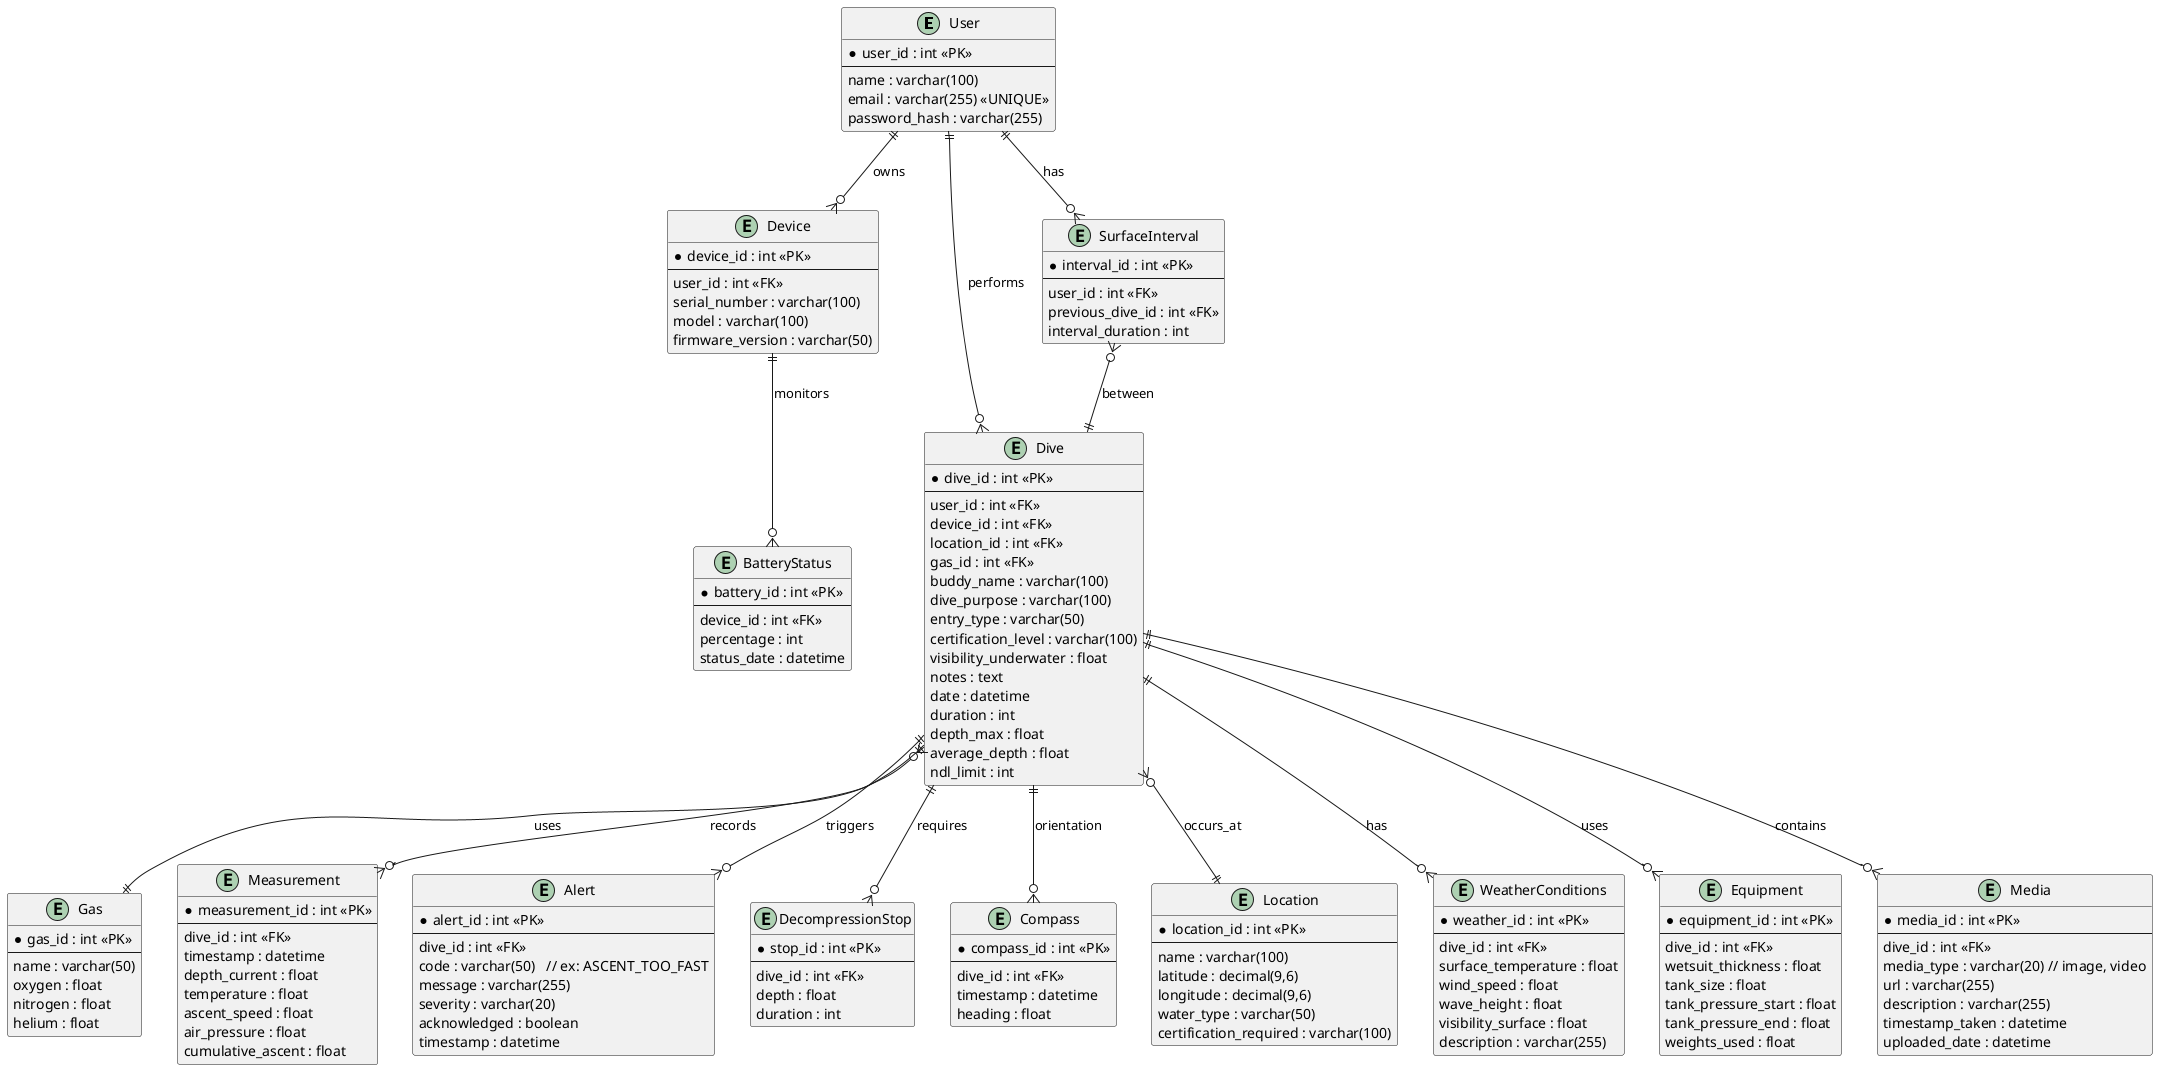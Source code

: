 @startuml database

entity "User" as User {
  *user_id : int <<PK>>
  --
  name : varchar(100)
  email : varchar(255) <<UNIQUE>>
  password_hash : varchar(255)
}

entity "Device" as Device {
  *device_id : int <<PK>>
  --
  user_id : int <<FK>>
  serial_number : varchar(100)
  model : varchar(100)
  firmware_version : varchar(50)
}

entity "BatteryStatus" as BatteryStatus {
  *battery_id : int <<PK>>
  --
  device_id : int <<FK>>
  percentage : int
  status_date : datetime
}

entity "Dive" as Dive {
  *dive_id : int <<PK>>
  --
  user_id : int <<FK>>
  device_id : int <<FK>>
  location_id : int <<FK>>
  gas_id : int <<FK>>
  buddy_name : varchar(100)
  dive_purpose : varchar(100)
  entry_type : varchar(50)
  certification_level : varchar(100)
  visibility_underwater : float
  notes : text
  date : datetime
  duration : int
  depth_max : float
  average_depth : float
  ndl_limit : int
}

entity "Gas" as Gas {
  *gas_id : int <<PK>>
  --
  name : varchar(50)
  oxygen : float
  nitrogen : float
  helium : float
}

entity "Measurement" as Measurement {
  *measurement_id : int <<PK>>
  --
  dive_id : int <<FK>>
  timestamp : datetime
  depth_current : float
  temperature : float
  ascent_speed : float
  air_pressure : float
  cumulative_ascent : float
}

entity "Alert" as Alert {
  *alert_id : int <<PK>>
  --
  dive_id : int <<FK>>
  code : varchar(50)   // ex: ASCENT_TOO_FAST
  message : varchar(255)
  severity : varchar(20)
  acknowledged : boolean
  timestamp : datetime
}

entity "DecompressionStop" as DecompressionStop {
  *stop_id : int <<PK>>
  --
  dive_id : int <<FK>>
  depth : float
  duration : int
}

entity "Compass" as Compass {
  *compass_id : int <<PK>>
  --
  dive_id : int <<FK>>
  timestamp : datetime
  heading : float
}

entity "SurfaceInterval" as SurfaceInterval {
  *interval_id : int <<PK>>
  --
  user_id : int <<FK>>
  previous_dive_id : int <<FK>>
  interval_duration : int
}

entity "Location" as Location {
  *location_id : int <<PK>>
  --
  name : varchar(100)
  latitude : decimal(9,6)
  longitude : decimal(9,6)
  water_type : varchar(50)
  certification_required : varchar(100)
}

entity "WeatherConditions" as WeatherConditions {
  *weather_id : int <<PK>>
  --
  dive_id : int <<FK>>
  surface_temperature : float
  wind_speed : float
  wave_height : float
  visibility_surface : float
  description : varchar(255)
}

entity "Equipment" as Equipment {
  *equipment_id : int <<PK>>
  --
  dive_id : int <<FK>>
  wetsuit_thickness : float
  tank_size : float
  tank_pressure_start : float
  tank_pressure_end : float
  weights_used : float
}

entity "Media" as Media {
  *media_id : int <<PK>>
  --
  dive_id : int <<FK>>
  media_type : varchar(20) // image, video
  url : varchar(255)
  description : varchar(255)
  timestamp_taken : datetime
  uploaded_date : datetime
}

' Relations
User ||--o{ Device : owns
Device ||--o{ BatteryStatus : monitors
User ||--o{ Dive : performs
Dive }o--|| Location : occurs_at
Dive }o--|| Gas : uses
Dive ||--o{ Measurement : records
Dive ||--o{ Alert : triggers
Dive ||--o{ DecompressionStop : requires
Dive ||--o{ Compass : orientation
Dive ||--o{ WeatherConditions : has
Dive ||--o{ Equipment : uses
Dive ||--o{ Media : contains
User ||--o{ SurfaceInterval : has
SurfaceInterval }o--|| Dive : between

@enduml
